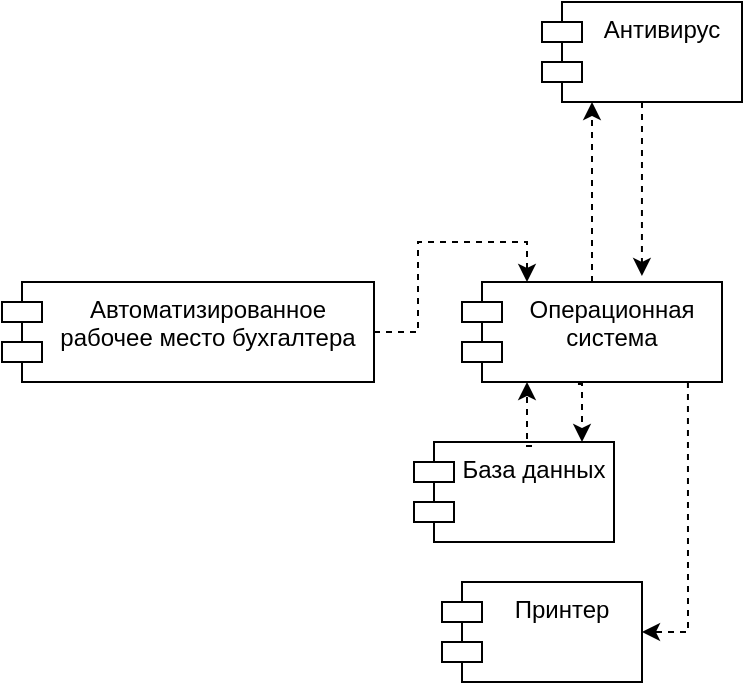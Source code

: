 <mxfile version="22.1.2" type="device">
  <diagram name="Page-1" id="b5b7bab2-c9e2-2cf4-8b2a-24fd1a2a6d21">
    <mxGraphModel dx="1178" dy="790" grid="1" gridSize="10" guides="1" tooltips="1" connect="1" arrows="1" fold="1" page="1" pageScale="1" pageWidth="827" pageHeight="1169" background="none" math="0" shadow="0">
      <root>
        <mxCell id="0" />
        <mxCell id="1" parent="0" />
        <mxCell id="TBzfCOt2kcvXxynli09k-1" value="Автоматизированное рабочее место бухгалтера" style="shape=module;align=left;spacingLeft=20;align=center;verticalAlign=top;whiteSpace=wrap;html=1;" parent="1" vertex="1">
          <mxGeometry x="270" y="160" width="186" height="50" as="geometry" />
        </mxCell>
        <mxCell id="TBzfCOt2kcvXxynli09k-15" style="edgeStyle=orthogonalEdgeStyle;rounded=0;orthogonalLoop=1;jettySize=auto;html=1;entryX=1;entryY=0.5;entryDx=0;entryDy=0;dashed=1;exitX=0.869;exitY=1;exitDx=0;exitDy=0;exitPerimeter=0;" parent="1" source="TBzfCOt2kcvXxynli09k-13" target="TBzfCOt2kcvXxynli09k-2" edge="1">
          <mxGeometry relative="1" as="geometry" />
        </mxCell>
        <mxCell id="TBzfCOt2kcvXxynli09k-2" value="Принтер" style="shape=module;align=left;spacingLeft=20;align=center;verticalAlign=top;whiteSpace=wrap;html=1;" parent="1" vertex="1">
          <mxGeometry x="490" y="310" width="100" height="50" as="geometry" />
        </mxCell>
        <mxCell id="TBzfCOt2kcvXxynli09k-3" value="База данных" style="shape=module;align=left;spacingLeft=20;align=center;verticalAlign=top;whiteSpace=wrap;html=1;" parent="1" vertex="1">
          <mxGeometry x="476" y="240" width="100" height="50" as="geometry" />
        </mxCell>
        <mxCell id="TBzfCOt2kcvXxynli09k-17" style="edgeStyle=orthogonalEdgeStyle;rounded=0;orthogonalLoop=1;jettySize=auto;html=1;exitX=0.5;exitY=0;exitDx=0;exitDy=0;dashed=1;entryX=0.25;entryY=1;entryDx=0;entryDy=0;" parent="1" source="TBzfCOt2kcvXxynli09k-13" target="TBzfCOt2kcvXxynli09k-4" edge="1">
          <mxGeometry relative="1" as="geometry" />
        </mxCell>
        <mxCell id="TBzfCOt2kcvXxynli09k-4" value="Антивирус" style="shape=module;align=left;spacingLeft=20;align=center;verticalAlign=top;whiteSpace=wrap;html=1;" parent="1" vertex="1">
          <mxGeometry x="540" y="20" width="100" height="50" as="geometry" />
        </mxCell>
        <mxCell id="TBzfCOt2kcvXxynli09k-19" style="edgeStyle=orthogonalEdgeStyle;rounded=0;orthogonalLoop=1;jettySize=auto;html=1;exitX=1;exitY=0.5;exitDx=0;exitDy=0;entryX=0.25;entryY=0;entryDx=0;entryDy=0;dashed=1;" parent="1" source="TBzfCOt2kcvXxynli09k-1" target="TBzfCOt2kcvXxynli09k-13" edge="1">
          <mxGeometry relative="1" as="geometry">
            <mxPoint x="600" y="412.5" as="sourcePoint" />
          </mxGeometry>
        </mxCell>
        <mxCell id="TBzfCOt2kcvXxynli09k-13" value="Операционная система" style="shape=module;align=left;spacingLeft=20;align=center;verticalAlign=top;whiteSpace=wrap;html=1;" parent="1" vertex="1">
          <mxGeometry x="500" y="160" width="130" height="50" as="geometry" />
        </mxCell>
        <mxCell id="TBzfCOt2kcvXxynli09k-16" style="edgeStyle=orthogonalEdgeStyle;rounded=0;orthogonalLoop=1;jettySize=auto;html=1;exitX=0.59;exitY=0.04;exitDx=0;exitDy=0;entryX=0.25;entryY=1;entryDx=0;entryDy=0;dashed=1;exitPerimeter=0;" parent="1" source="TBzfCOt2kcvXxynli09k-3" target="TBzfCOt2kcvXxynli09k-13" edge="1">
          <mxGeometry relative="1" as="geometry" />
        </mxCell>
        <mxCell id="doRLGBQTubYTslSMJGh6-1" style="edgeStyle=orthogonalEdgeStyle;rounded=0;orthogonalLoop=1;jettySize=auto;html=1;exitX=0.446;exitY=1.02;exitDx=0;exitDy=0;dashed=1;exitPerimeter=0;" edge="1" parent="1" source="TBzfCOt2kcvXxynli09k-13">
          <mxGeometry relative="1" as="geometry">
            <mxPoint x="380" y="340" as="sourcePoint" />
            <mxPoint x="560" y="240" as="targetPoint" />
          </mxGeometry>
        </mxCell>
        <mxCell id="doRLGBQTubYTslSMJGh6-3" style="edgeStyle=orthogonalEdgeStyle;rounded=0;orthogonalLoop=1;jettySize=auto;html=1;exitX=0.5;exitY=1;exitDx=0;exitDy=0;dashed=1;entryX=0.692;entryY=-0.06;entryDx=0;entryDy=0;entryPerimeter=0;" edge="1" parent="1" source="TBzfCOt2kcvXxynli09k-4" target="TBzfCOt2kcvXxynli09k-13">
          <mxGeometry relative="1" as="geometry">
            <mxPoint x="575" y="170" as="sourcePoint" />
            <mxPoint x="690" y="100" as="targetPoint" />
          </mxGeometry>
        </mxCell>
      </root>
    </mxGraphModel>
  </diagram>
</mxfile>
